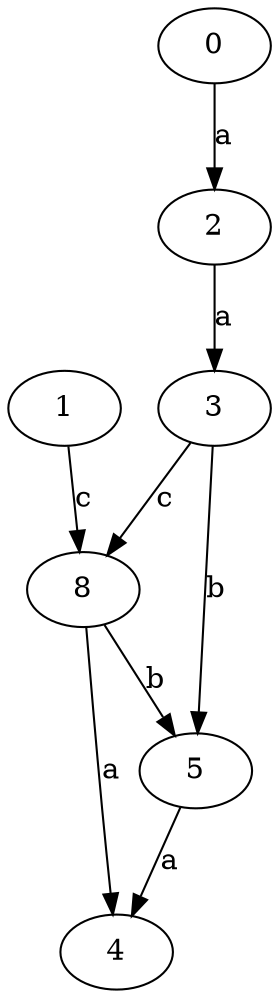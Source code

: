 strict digraph  {
2;
3;
4;
5;
0;
1;
8;
2 -> 3  [label=a];
3 -> 5  [label=b];
3 -> 8  [label=c];
5 -> 4  [label=a];
0 -> 2  [label=a];
1 -> 8  [label=c];
8 -> 4  [label=a];
8 -> 5  [label=b];
}
